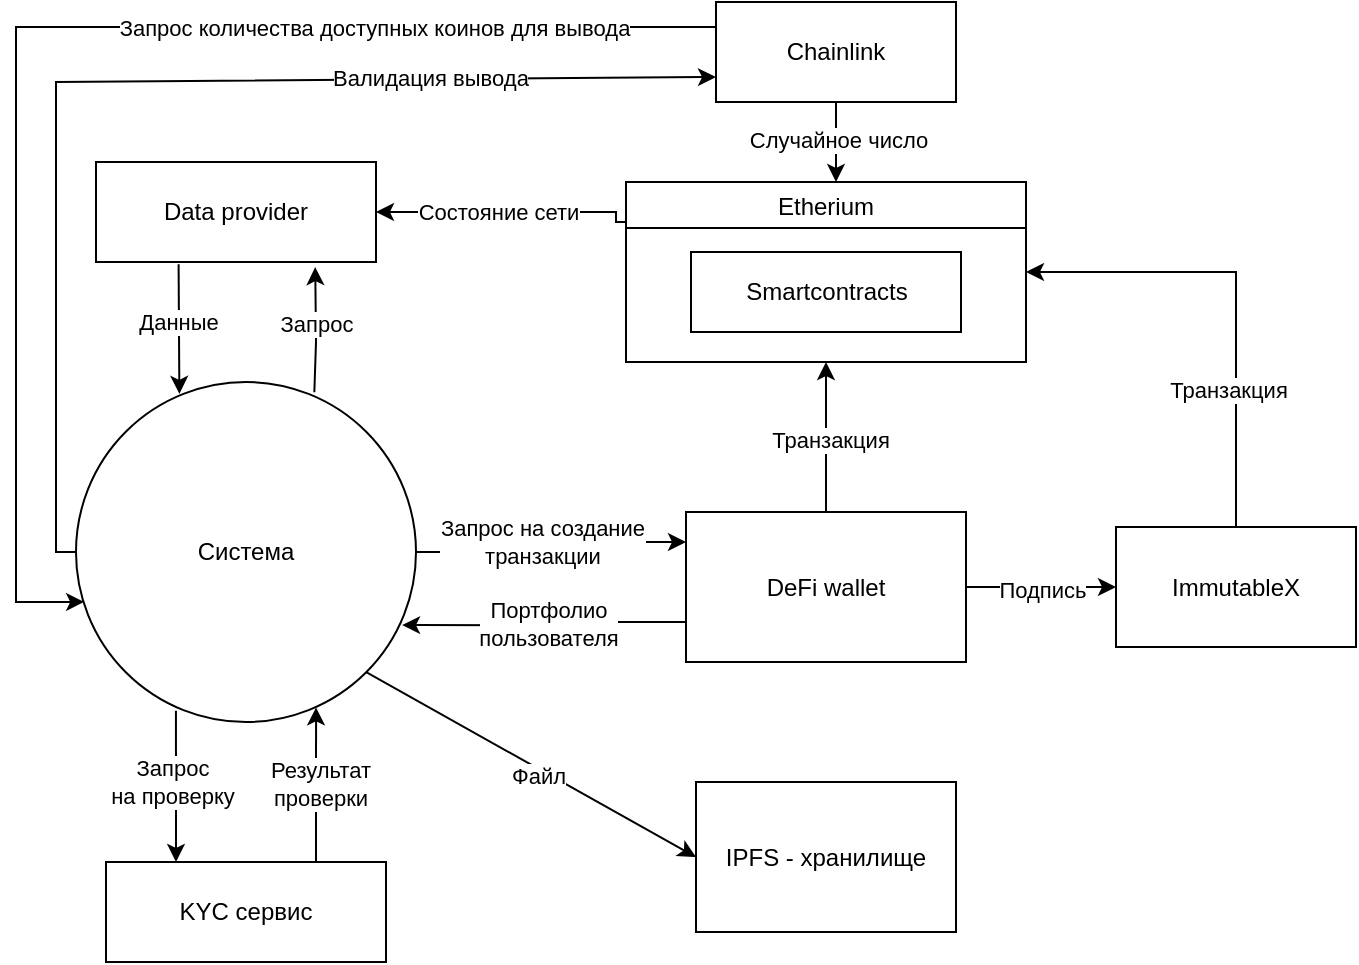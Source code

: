 <mxfile version="20.8.23" type="github">
  <diagram name="Страница 1" id="PbTtmd6q3jU2auLFYNLY">
    <mxGraphModel dx="1434" dy="803" grid="1" gridSize="10" guides="1" tooltips="1" connect="1" arrows="1" fold="1" page="1" pageScale="1" pageWidth="1169" pageHeight="827" math="0" shadow="0">
      <root>
        <mxCell id="0" />
        <mxCell id="1" parent="0" />
        <mxCell id="7_X0dGAMX54bu9OWyD-T-16" style="edgeStyle=orthogonalEdgeStyle;rounded=0;orthogonalLoop=1;jettySize=auto;html=1;startArrow=none;startFill=0;endArrow=classic;endFill=1;" parent="1" source="7_X0dGAMX54bu9OWyD-T-1" target="7_X0dGAMX54bu9OWyD-T-4" edge="1">
          <mxGeometry relative="1" as="geometry">
            <Array as="points">
              <mxPoint x="578" y="475" />
              <mxPoint x="578" y="470" />
            </Array>
          </mxGeometry>
        </mxCell>
        <mxCell id="7_X0dGAMX54bu9OWyD-T-19" value="Запрос на создание &lt;br&gt;транзакции" style="edgeLabel;html=1;align=center;verticalAlign=middle;resizable=0;points=[];" parent="7_X0dGAMX54bu9OWyD-T-16" vertex="1" connectable="0">
          <mxGeometry x="0.106" y="2" relative="1" as="geometry">
            <mxPoint x="-10" y="2" as="offset" />
          </mxGeometry>
        </mxCell>
        <mxCell id="7_X0dGAMX54bu9OWyD-T-23" style="edgeStyle=orthogonalEdgeStyle;rounded=0;orthogonalLoop=1;jettySize=auto;html=1;entryX=0.5;entryY=0;entryDx=0;entryDy=0;startArrow=classic;startFill=1;endArrow=none;endFill=0;exitX=1;exitY=0.5;exitDx=0;exitDy=0;" parent="1" source="TK5V0gTfrpUxgHLwCol4-2" target="7_X0dGAMX54bu9OWyD-T-3" edge="1">
          <mxGeometry relative="1" as="geometry">
            <mxPoint x="410" y="610" as="sourcePoint" />
          </mxGeometry>
        </mxCell>
        <mxCell id="7_X0dGAMX54bu9OWyD-T-26" value="Транзакция" style="edgeLabel;html=1;align=center;verticalAlign=middle;resizable=0;points=[];" parent="7_X0dGAMX54bu9OWyD-T-23" vertex="1" connectable="0">
          <mxGeometry x="0.347" y="-2" relative="1" as="geometry">
            <mxPoint x="-2" y="7" as="offset" />
          </mxGeometry>
        </mxCell>
        <mxCell id="TK5V0gTfrpUxgHLwCol4-20" style="edgeStyle=orthogonalEdgeStyle;rounded=0;orthogonalLoop=1;jettySize=auto;html=1;strokeColor=default;startArrow=none;startFill=0;endArrow=classic;endFill=1;entryX=0.25;entryY=0;entryDx=0;entryDy=0;exitX=0.294;exitY=0.967;exitDx=0;exitDy=0;exitPerimeter=0;" parent="1" source="7_X0dGAMX54bu9OWyD-T-1" target="TK5V0gTfrpUxgHLwCol4-19" edge="1">
          <mxGeometry relative="1" as="geometry" />
        </mxCell>
        <mxCell id="TK5V0gTfrpUxgHLwCol4-23" value="Запрос &lt;br&gt;на проверку" style="edgeLabel;html=1;align=center;verticalAlign=middle;resizable=0;points=[];" parent="TK5V0gTfrpUxgHLwCol4-20" vertex="1" connectable="0">
          <mxGeometry x="-0.252" y="-2" relative="1" as="geometry">
            <mxPoint y="7" as="offset" />
          </mxGeometry>
        </mxCell>
        <mxCell id="bziQ3DZzMGBHJ6S33izw-3" style="edgeStyle=none;rounded=0;orthogonalLoop=1;jettySize=auto;html=1;entryX=0;entryY=0.75;entryDx=0;entryDy=0;exitX=0;exitY=0.5;exitDx=0;exitDy=0;" edge="1" parent="1" source="7_X0dGAMX54bu9OWyD-T-1" target="TK5V0gTfrpUxgHLwCol4-5">
          <mxGeometry relative="1" as="geometry">
            <mxPoint x="330" y="470" as="sourcePoint" />
            <Array as="points">
              <mxPoint x="330" y="475" />
              <mxPoint x="330" y="240" />
            </Array>
          </mxGeometry>
        </mxCell>
        <mxCell id="bziQ3DZzMGBHJ6S33izw-4" value="Валидация вывода" style="edgeLabel;html=1;align=center;verticalAlign=middle;resizable=0;points=[];" vertex="1" connectable="0" parent="bziQ3DZzMGBHJ6S33izw-3">
          <mxGeometry x="0.5" y="1" relative="1" as="geometry">
            <mxPoint as="offset" />
          </mxGeometry>
        </mxCell>
        <mxCell id="7_X0dGAMX54bu9OWyD-T-1" value="Система" style="ellipse;whiteSpace=wrap;html=1;aspect=fixed;" parent="1" vertex="1">
          <mxGeometry x="340" y="390" width="170" height="170" as="geometry" />
        </mxCell>
        <mxCell id="7_X0dGAMX54bu9OWyD-T-24" style="edgeStyle=orthogonalEdgeStyle;rounded=0;orthogonalLoop=1;jettySize=auto;html=1;startArrow=classic;startFill=1;endArrow=none;endFill=0;" parent="1" source="7_X0dGAMX54bu9OWyD-T-3" target="7_X0dGAMX54bu9OWyD-T-4" edge="1">
          <mxGeometry relative="1" as="geometry">
            <mxPoint x="690" y="260" as="targetPoint" />
          </mxGeometry>
        </mxCell>
        <mxCell id="TK5V0gTfrpUxgHLwCol4-17" value="Подпись" style="edgeLabel;html=1;align=center;verticalAlign=middle;resizable=0;points=[];" parent="7_X0dGAMX54bu9OWyD-T-24" vertex="1" connectable="0">
          <mxGeometry y="1" relative="1" as="geometry">
            <mxPoint as="offset" />
          </mxGeometry>
        </mxCell>
        <mxCell id="7_X0dGAMX54bu9OWyD-T-3" value="ImmutableX" style="rounded=0;whiteSpace=wrap;html=1;" parent="1" vertex="1">
          <mxGeometry x="860" y="462.5" width="120" height="60" as="geometry" />
        </mxCell>
        <mxCell id="7_X0dGAMX54bu9OWyD-T-20" style="edgeStyle=orthogonalEdgeStyle;rounded=0;orthogonalLoop=1;jettySize=auto;html=1;entryX=0.959;entryY=0.715;entryDx=0;entryDy=0;entryPerimeter=0;startArrow=none;startFill=0;endArrow=classic;endFill=1;" parent="1" source="7_X0dGAMX54bu9OWyD-T-4" target="7_X0dGAMX54bu9OWyD-T-1" edge="1">
          <mxGeometry relative="1" as="geometry">
            <Array as="points">
              <mxPoint x="578" y="510" />
              <mxPoint x="578" y="512" />
            </Array>
          </mxGeometry>
        </mxCell>
        <mxCell id="7_X0dGAMX54bu9OWyD-T-21" value="Портфолио &lt;br&gt;пользователя" style="edgeLabel;html=1;align=center;verticalAlign=middle;resizable=0;points=[];" parent="7_X0dGAMX54bu9OWyD-T-20" vertex="1" connectable="0">
          <mxGeometry x="-0.017" y="-1" relative="1" as="geometry">
            <mxPoint as="offset" />
          </mxGeometry>
        </mxCell>
        <mxCell id="TK5V0gTfrpUxgHLwCol4-3" style="edgeStyle=orthogonalEdgeStyle;rounded=0;orthogonalLoop=1;jettySize=auto;html=1;" parent="1" source="7_X0dGAMX54bu9OWyD-T-4" target="TK5V0gTfrpUxgHLwCol4-2" edge="1">
          <mxGeometry relative="1" as="geometry">
            <mxPoint x="740" y="420" as="targetPoint" />
          </mxGeometry>
        </mxCell>
        <mxCell id="TK5V0gTfrpUxgHLwCol4-18" value="Транзакция" style="edgeLabel;html=1;align=center;verticalAlign=middle;resizable=0;points=[];" parent="TK5V0gTfrpUxgHLwCol4-3" vertex="1" connectable="0">
          <mxGeometry x="-0.027" y="-2" relative="1" as="geometry">
            <mxPoint as="offset" />
          </mxGeometry>
        </mxCell>
        <mxCell id="7_X0dGAMX54bu9OWyD-T-4" value="DeFi wallet" style="rounded=0;whiteSpace=wrap;html=1;" parent="1" vertex="1">
          <mxGeometry x="645" y="455" width="140" height="75" as="geometry" />
        </mxCell>
        <mxCell id="TK5V0gTfrpUxgHLwCol4-13" style="edgeStyle=orthogonalEdgeStyle;rounded=0;orthogonalLoop=1;jettySize=auto;html=1;strokeColor=default;startArrow=classic;startFill=1;endArrow=none;endFill=0;exitX=1;exitY=0.5;exitDx=0;exitDy=0;entryX=0;entryY=0.141;entryDx=0;entryDy=0;entryPerimeter=0;" parent="1" source="7_X0dGAMX54bu9OWyD-T-5" target="TK5V0gTfrpUxgHLwCol4-2" edge="1">
          <mxGeometry relative="1" as="geometry">
            <mxPoint x="610" y="330" as="targetPoint" />
            <Array as="points">
              <mxPoint x="610" y="305" />
              <mxPoint x="610" y="310" />
              <mxPoint x="615" y="310" />
            </Array>
          </mxGeometry>
        </mxCell>
        <mxCell id="TK5V0gTfrpUxgHLwCol4-15" value="Состояние сети" style="edgeLabel;html=1;align=center;verticalAlign=middle;resizable=0;points=[];" parent="TK5V0gTfrpUxgHLwCol4-13" vertex="1" connectable="0">
          <mxGeometry x="-0.145" y="-3" relative="1" as="geometry">
            <mxPoint x="2" y="-3" as="offset" />
          </mxGeometry>
        </mxCell>
        <mxCell id="7_X0dGAMX54bu9OWyD-T-5" value="Data provider" style="rounded=0;whiteSpace=wrap;html=1;" parent="1" vertex="1">
          <mxGeometry x="350" y="280" width="140" height="50" as="geometry" />
        </mxCell>
        <mxCell id="7_X0dGAMX54bu9OWyD-T-12" value="" style="endArrow=none;html=1;rounded=0;startArrow=classic;startFill=1;endFill=0;entryX=0.295;entryY=1.023;entryDx=0;entryDy=0;entryPerimeter=0;exitX=0.304;exitY=0.035;exitDx=0;exitDy=0;exitPerimeter=0;" parent="1" source="7_X0dGAMX54bu9OWyD-T-1" target="7_X0dGAMX54bu9OWyD-T-5" edge="1">
          <mxGeometry width="50" height="50" relative="1" as="geometry">
            <mxPoint x="401" y="392" as="sourcePoint" />
            <mxPoint x="465" y="380" as="targetPoint" />
          </mxGeometry>
        </mxCell>
        <mxCell id="7_X0dGAMX54bu9OWyD-T-15" value="Данные" style="edgeLabel;html=1;align=center;verticalAlign=middle;resizable=0;points=[];" parent="7_X0dGAMX54bu9OWyD-T-12" vertex="1" connectable="0">
          <mxGeometry x="0.113" y="1" relative="1" as="geometry">
            <mxPoint as="offset" />
          </mxGeometry>
        </mxCell>
        <mxCell id="7_X0dGAMX54bu9OWyD-T-27" style="rounded=0;orthogonalLoop=1;jettySize=auto;html=1;startArrow=classic;startFill=1;endArrow=none;endFill=0;entryX=1;entryY=1;entryDx=0;entryDy=0;exitX=0;exitY=0.5;exitDx=0;exitDy=0;" parent="1" source="7_X0dGAMX54bu9OWyD-T-22" target="7_X0dGAMX54bu9OWyD-T-1" edge="1">
          <mxGeometry relative="1" as="geometry" />
        </mxCell>
        <mxCell id="7_X0dGAMX54bu9OWyD-T-30" value="Файл" style="edgeLabel;html=1;align=center;verticalAlign=middle;resizable=0;points=[];" parent="7_X0dGAMX54bu9OWyD-T-27" vertex="1" connectable="0">
          <mxGeometry x="-0.297" y="1" relative="1" as="geometry">
            <mxPoint x="-21" y="-9" as="offset" />
          </mxGeometry>
        </mxCell>
        <mxCell id="7_X0dGAMX54bu9OWyD-T-22" value="IPFS - хранилище" style="rounded=0;whiteSpace=wrap;html=1;" parent="1" vertex="1">
          <mxGeometry x="650" y="590" width="130" height="75" as="geometry" />
        </mxCell>
        <mxCell id="TK5V0gTfrpUxgHLwCol4-2" value="Etherium" style="swimlane;startSize=23;fontStyle=0" parent="1" vertex="1">
          <mxGeometry x="615" y="290" width="200" height="90" as="geometry" />
        </mxCell>
        <mxCell id="TK5V0gTfrpUxgHLwCol4-4" value="Smartcontracts" style="rounded=0;whiteSpace=wrap;html=1;" parent="TK5V0gTfrpUxgHLwCol4-2" vertex="1">
          <mxGeometry x="32.5" y="35" width="135" height="40" as="geometry" />
        </mxCell>
        <mxCell id="TK5V0gTfrpUxgHLwCol4-6" style="edgeStyle=orthogonalEdgeStyle;rounded=0;orthogonalLoop=1;jettySize=auto;html=1;startArrow=none;startFill=0;entryX=0.7;entryY=0;entryDx=0;entryDy=0;entryPerimeter=0;" parent="1" source="TK5V0gTfrpUxgHLwCol4-5" edge="1">
          <mxGeometry relative="1" as="geometry">
            <mxPoint x="720" y="290" as="targetPoint" />
          </mxGeometry>
        </mxCell>
        <mxCell id="TK5V0gTfrpUxgHLwCol4-16" value="Случайное число" style="edgeLabel;html=1;align=center;verticalAlign=middle;resizable=0;points=[];" parent="TK5V0gTfrpUxgHLwCol4-6" vertex="1" connectable="0">
          <mxGeometry x="0.073" y="2" relative="1" as="geometry">
            <mxPoint x="-2" y="-2" as="offset" />
          </mxGeometry>
        </mxCell>
        <mxCell id="bziQ3DZzMGBHJ6S33izw-5" style="edgeStyle=orthogonalEdgeStyle;rounded=0;orthogonalLoop=1;jettySize=auto;html=1;entryX=0.024;entryY=0.647;entryDx=0;entryDy=0;entryPerimeter=0;exitX=0;exitY=0.25;exitDx=0;exitDy=0;" edge="1" parent="1" source="TK5V0gTfrpUxgHLwCol4-5" target="7_X0dGAMX54bu9OWyD-T-1">
          <mxGeometry relative="1" as="geometry">
            <Array as="points">
              <mxPoint x="310" y="213" />
              <mxPoint x="310" y="500" />
            </Array>
          </mxGeometry>
        </mxCell>
        <mxCell id="bziQ3DZzMGBHJ6S33izw-6" value="Запрос количества доступных коинов для вывода" style="edgeLabel;html=1;align=center;verticalAlign=middle;resizable=0;points=[];" vertex="1" connectable="0" parent="bziQ3DZzMGBHJ6S33izw-5">
          <mxGeometry x="-0.491" relative="1" as="geometry">
            <mxPoint as="offset" />
          </mxGeometry>
        </mxCell>
        <mxCell id="TK5V0gTfrpUxgHLwCol4-5" value="Chainlink" style="rounded=0;whiteSpace=wrap;html=1;" parent="1" vertex="1">
          <mxGeometry x="660" y="200" width="120" height="50" as="geometry" />
        </mxCell>
        <mxCell id="TK5V0gTfrpUxgHLwCol4-8" value="" style="endArrow=classic;html=1;rounded=0;strokeColor=default;exitX=0.701;exitY=0.03;exitDx=0;exitDy=0;exitPerimeter=0;entryX=0.783;entryY=1.051;entryDx=0;entryDy=0;entryPerimeter=0;" parent="1" source="7_X0dGAMX54bu9OWyD-T-1" target="7_X0dGAMX54bu9OWyD-T-5" edge="1">
          <mxGeometry width="50" height="50" relative="1" as="geometry">
            <mxPoint x="670" y="450" as="sourcePoint" />
            <mxPoint x="720" y="400" as="targetPoint" />
            <Array as="points">
              <mxPoint x="460" y="370" />
            </Array>
          </mxGeometry>
        </mxCell>
        <mxCell id="TK5V0gTfrpUxgHLwCol4-9" value="Запрос" style="edgeLabel;html=1;align=center;verticalAlign=middle;resizable=0;points=[];" parent="TK5V0gTfrpUxgHLwCol4-8" vertex="1" connectable="0">
          <mxGeometry x="0.009" relative="1" as="geometry">
            <mxPoint y="-3" as="offset" />
          </mxGeometry>
        </mxCell>
        <mxCell id="TK5V0gTfrpUxgHLwCol4-22" style="edgeStyle=orthogonalEdgeStyle;rounded=0;orthogonalLoop=1;jettySize=auto;html=1;strokeColor=default;startArrow=none;startFill=0;endArrow=classic;endFill=1;exitX=0.75;exitY=0;exitDx=0;exitDy=0;entryX=0.706;entryY=0.957;entryDx=0;entryDy=0;entryPerimeter=0;" parent="1" source="TK5V0gTfrpUxgHLwCol4-19" target="7_X0dGAMX54bu9OWyD-T-1" edge="1">
          <mxGeometry relative="1" as="geometry" />
        </mxCell>
        <mxCell id="TK5V0gTfrpUxgHLwCol4-24" value="Результат &lt;br&gt;проверки" style="edgeLabel;html=1;align=center;verticalAlign=middle;resizable=0;points=[];" parent="TK5V0gTfrpUxgHLwCol4-22" vertex="1" connectable="0">
          <mxGeometry x="-0.293" y="-2" relative="1" as="geometry">
            <mxPoint y="-12" as="offset" />
          </mxGeometry>
        </mxCell>
        <mxCell id="TK5V0gTfrpUxgHLwCol4-19" value="KYC сервис" style="rounded=0;whiteSpace=wrap;html=1;" parent="1" vertex="1">
          <mxGeometry x="355" y="630" width="140" height="50" as="geometry" />
        </mxCell>
      </root>
    </mxGraphModel>
  </diagram>
</mxfile>
